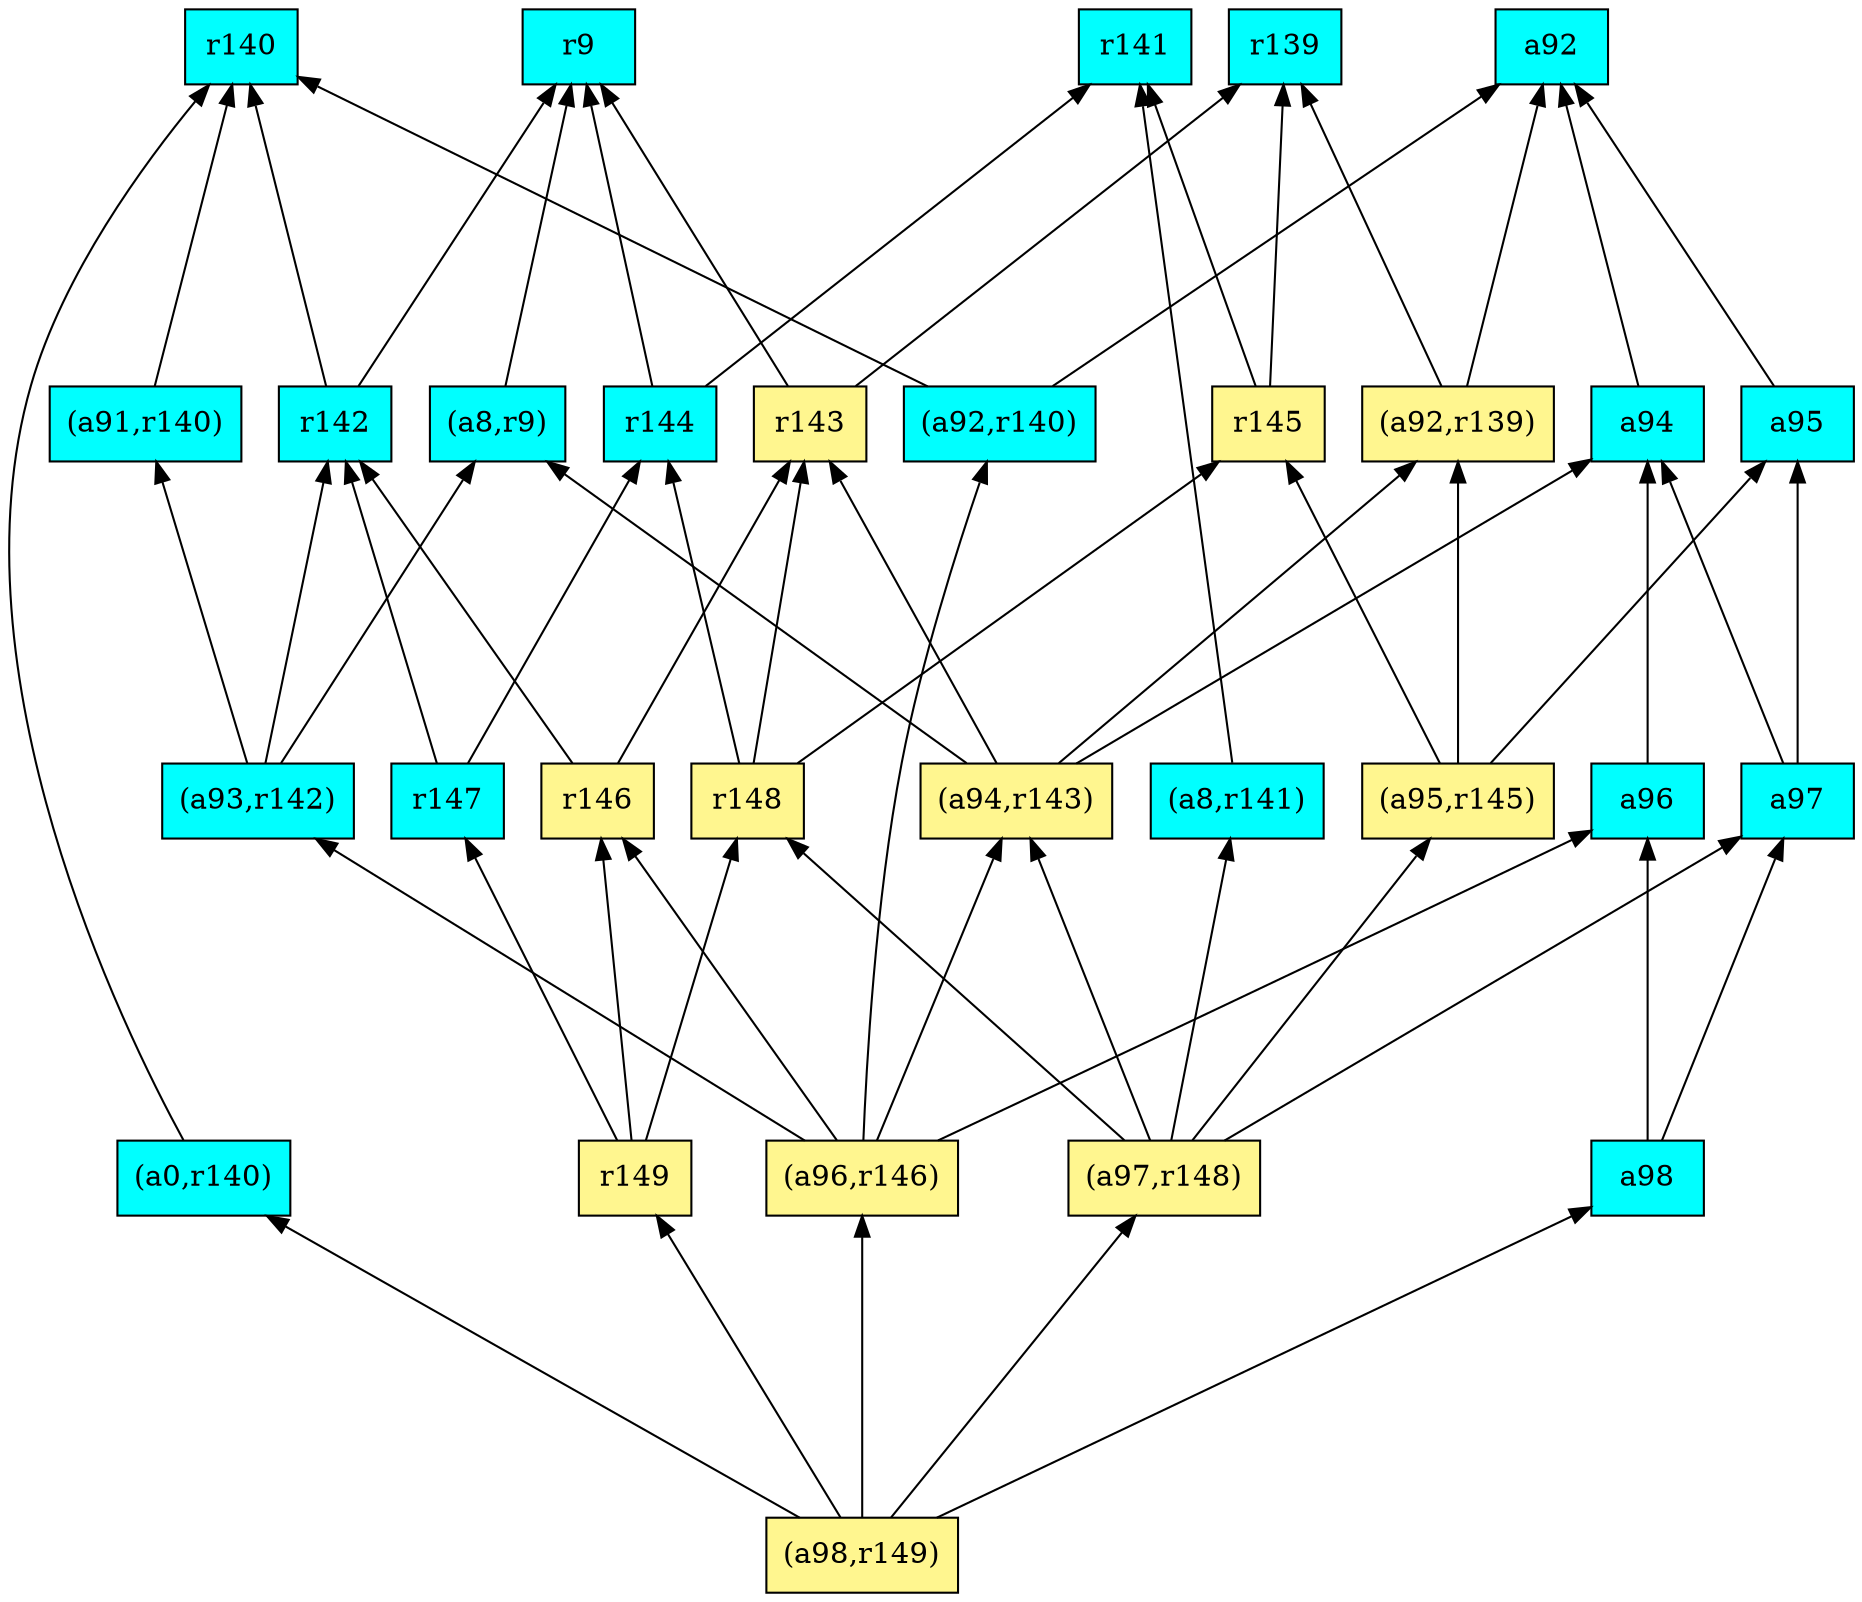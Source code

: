 digraph G {
rankdir=BT;ranksep="2.0";
"(a97,r148)" [shape=record,fillcolor=khaki1,style=filled,label="{(a97,r148)}"];
"a98" [shape=record,fillcolor=cyan,style=filled,label="{a98}"];
"r142" [shape=record,fillcolor=cyan,style=filled,label="{r142}"];
"r141" [shape=record,fillcolor=cyan,style=filled,label="{r141}"];
"r146" [shape=record,fillcolor=khaki1,style=filled,label="{r146}"];
"(a93,r142)" [shape=record,fillcolor=cyan,style=filled,label="{(a93,r142)}"];
"a95" [shape=record,fillcolor=cyan,style=filled,label="{a95}"];
"(a8,r9)" [shape=record,fillcolor=cyan,style=filled,label="{(a8,r9)}"];
"r147" [shape=record,fillcolor=cyan,style=filled,label="{r147}"];
"(a98,r149)" [shape=record,fillcolor=khaki1,style=filled,label="{(a98,r149)}"];
"a92" [shape=record,fillcolor=cyan,style=filled,label="{a92}"];
"r148" [shape=record,fillcolor=khaki1,style=filled,label="{r148}"];
"(a8,r141)" [shape=record,fillcolor=cyan,style=filled,label="{(a8,r141)}"];
"(a0,r140)" [shape=record,fillcolor=cyan,style=filled,label="{(a0,r140)}"];
"r143" [shape=record,fillcolor=khaki1,style=filled,label="{r143}"];
"(a92,r140)" [shape=record,fillcolor=cyan,style=filled,label="{(a92,r140)}"];
"a97" [shape=record,fillcolor=cyan,style=filled,label="{a97}"];
"(a94,r143)" [shape=record,fillcolor=khaki1,style=filled,label="{(a94,r143)}"];
"(a95,r145)" [shape=record,fillcolor=khaki1,style=filled,label="{(a95,r145)}"];
"r9" [shape=record,fillcolor=cyan,style=filled,label="{r9}"];
"(a92,r139)" [shape=record,fillcolor=khaki1,style=filled,label="{(a92,r139)}"];
"r139" [shape=record,fillcolor=cyan,style=filled,label="{r139}"];
"r145" [shape=record,fillcolor=khaki1,style=filled,label="{r145}"];
"r140" [shape=record,fillcolor=cyan,style=filled,label="{r140}"];
"(a91,r140)" [shape=record,fillcolor=cyan,style=filled,label="{(a91,r140)}"];
"(a96,r146)" [shape=record,fillcolor=khaki1,style=filled,label="{(a96,r146)}"];
"r149" [shape=record,fillcolor=khaki1,style=filled,label="{r149}"];
"r144" [shape=record,fillcolor=cyan,style=filled,label="{r144}"];
"a94" [shape=record,fillcolor=cyan,style=filled,label="{a94}"];
"a96" [shape=record,fillcolor=cyan,style=filled,label="{a96}"];
"(a97,r148)" -> "(a94,r143)"
"(a97,r148)" -> "(a8,r141)"
"(a97,r148)" -> "r148"
"(a97,r148)" -> "a97"
"(a97,r148)" -> "(a95,r145)"
"a98" -> "a97"
"a98" -> "a96"
"r142" -> "r9"
"r142" -> "r140"
"r146" -> "r142"
"r146" -> "r143"
"(a93,r142)" -> "r142"
"(a93,r142)" -> "(a91,r140)"
"(a93,r142)" -> "(a8,r9)"
"a95" -> "a92"
"(a8,r9)" -> "r9"
"r147" -> "r142"
"r147" -> "r144"
"(a98,r149)" -> "(a97,r148)"
"(a98,r149)" -> "a98"
"(a98,r149)" -> "(a0,r140)"
"(a98,r149)" -> "(a96,r146)"
"(a98,r149)" -> "r149"
"r148" -> "r145"
"r148" -> "r143"
"r148" -> "r144"
"(a8,r141)" -> "r141"
"(a0,r140)" -> "r140"
"r143" -> "r9"
"r143" -> "r139"
"(a92,r140)" -> "a92"
"(a92,r140)" -> "r140"
"a97" -> "a95"
"a97" -> "a94"
"(a94,r143)" -> "r143"
"(a94,r143)" -> "(a92,r139)"
"(a94,r143)" -> "(a8,r9)"
"(a94,r143)" -> "a94"
"(a95,r145)" -> "a95"
"(a95,r145)" -> "(a92,r139)"
"(a95,r145)" -> "r145"
"(a92,r139)" -> "a92"
"(a92,r139)" -> "r139"
"r145" -> "r141"
"r145" -> "r139"
"(a91,r140)" -> "r140"
"(a96,r146)" -> "r146"
"(a96,r146)" -> "(a93,r142)"
"(a96,r146)" -> "(a92,r140)"
"(a96,r146)" -> "(a94,r143)"
"(a96,r146)" -> "a96"
"r149" -> "r146"
"r149" -> "r147"
"r149" -> "r148"
"r144" -> "r9"
"r144" -> "r141"
"a94" -> "a92"
"a96" -> "a94"
}
